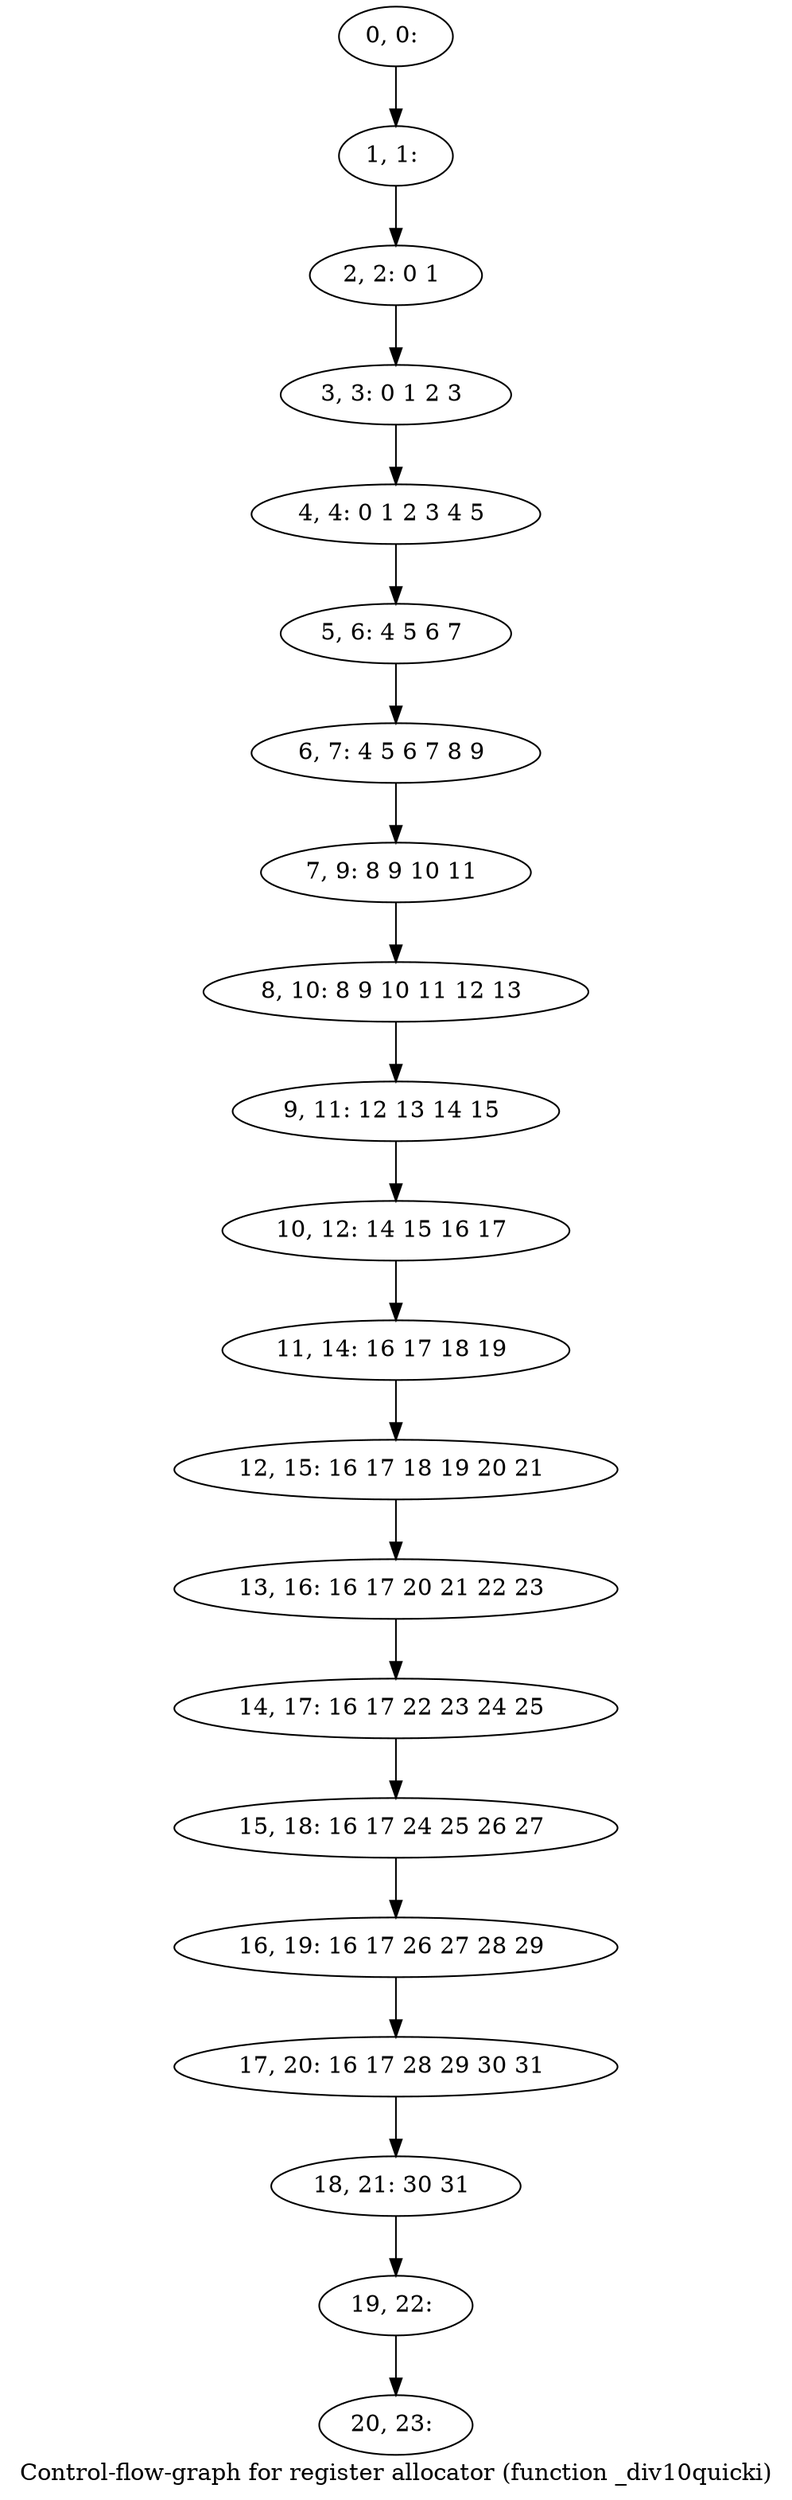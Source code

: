 digraph G {
graph [label="Control-flow-graph for register allocator (function _div10quicki)"]
0[label="0, 0: "];
1[label="1, 1: "];
2[label="2, 2: 0 1 "];
3[label="3, 3: 0 1 2 3 "];
4[label="4, 4: 0 1 2 3 4 5 "];
5[label="5, 6: 4 5 6 7 "];
6[label="6, 7: 4 5 6 7 8 9 "];
7[label="7, 9: 8 9 10 11 "];
8[label="8, 10: 8 9 10 11 12 13 "];
9[label="9, 11: 12 13 14 15 "];
10[label="10, 12: 14 15 16 17 "];
11[label="11, 14: 16 17 18 19 "];
12[label="12, 15: 16 17 18 19 20 21 "];
13[label="13, 16: 16 17 20 21 22 23 "];
14[label="14, 17: 16 17 22 23 24 25 "];
15[label="15, 18: 16 17 24 25 26 27 "];
16[label="16, 19: 16 17 26 27 28 29 "];
17[label="17, 20: 16 17 28 29 30 31 "];
18[label="18, 21: 30 31 "];
19[label="19, 22: "];
20[label="20, 23: "];
0->1 ;
1->2 ;
2->3 ;
3->4 ;
4->5 ;
5->6 ;
6->7 ;
7->8 ;
8->9 ;
9->10 ;
10->11 ;
11->12 ;
12->13 ;
13->14 ;
14->15 ;
15->16 ;
16->17 ;
17->18 ;
18->19 ;
19->20 ;
}
